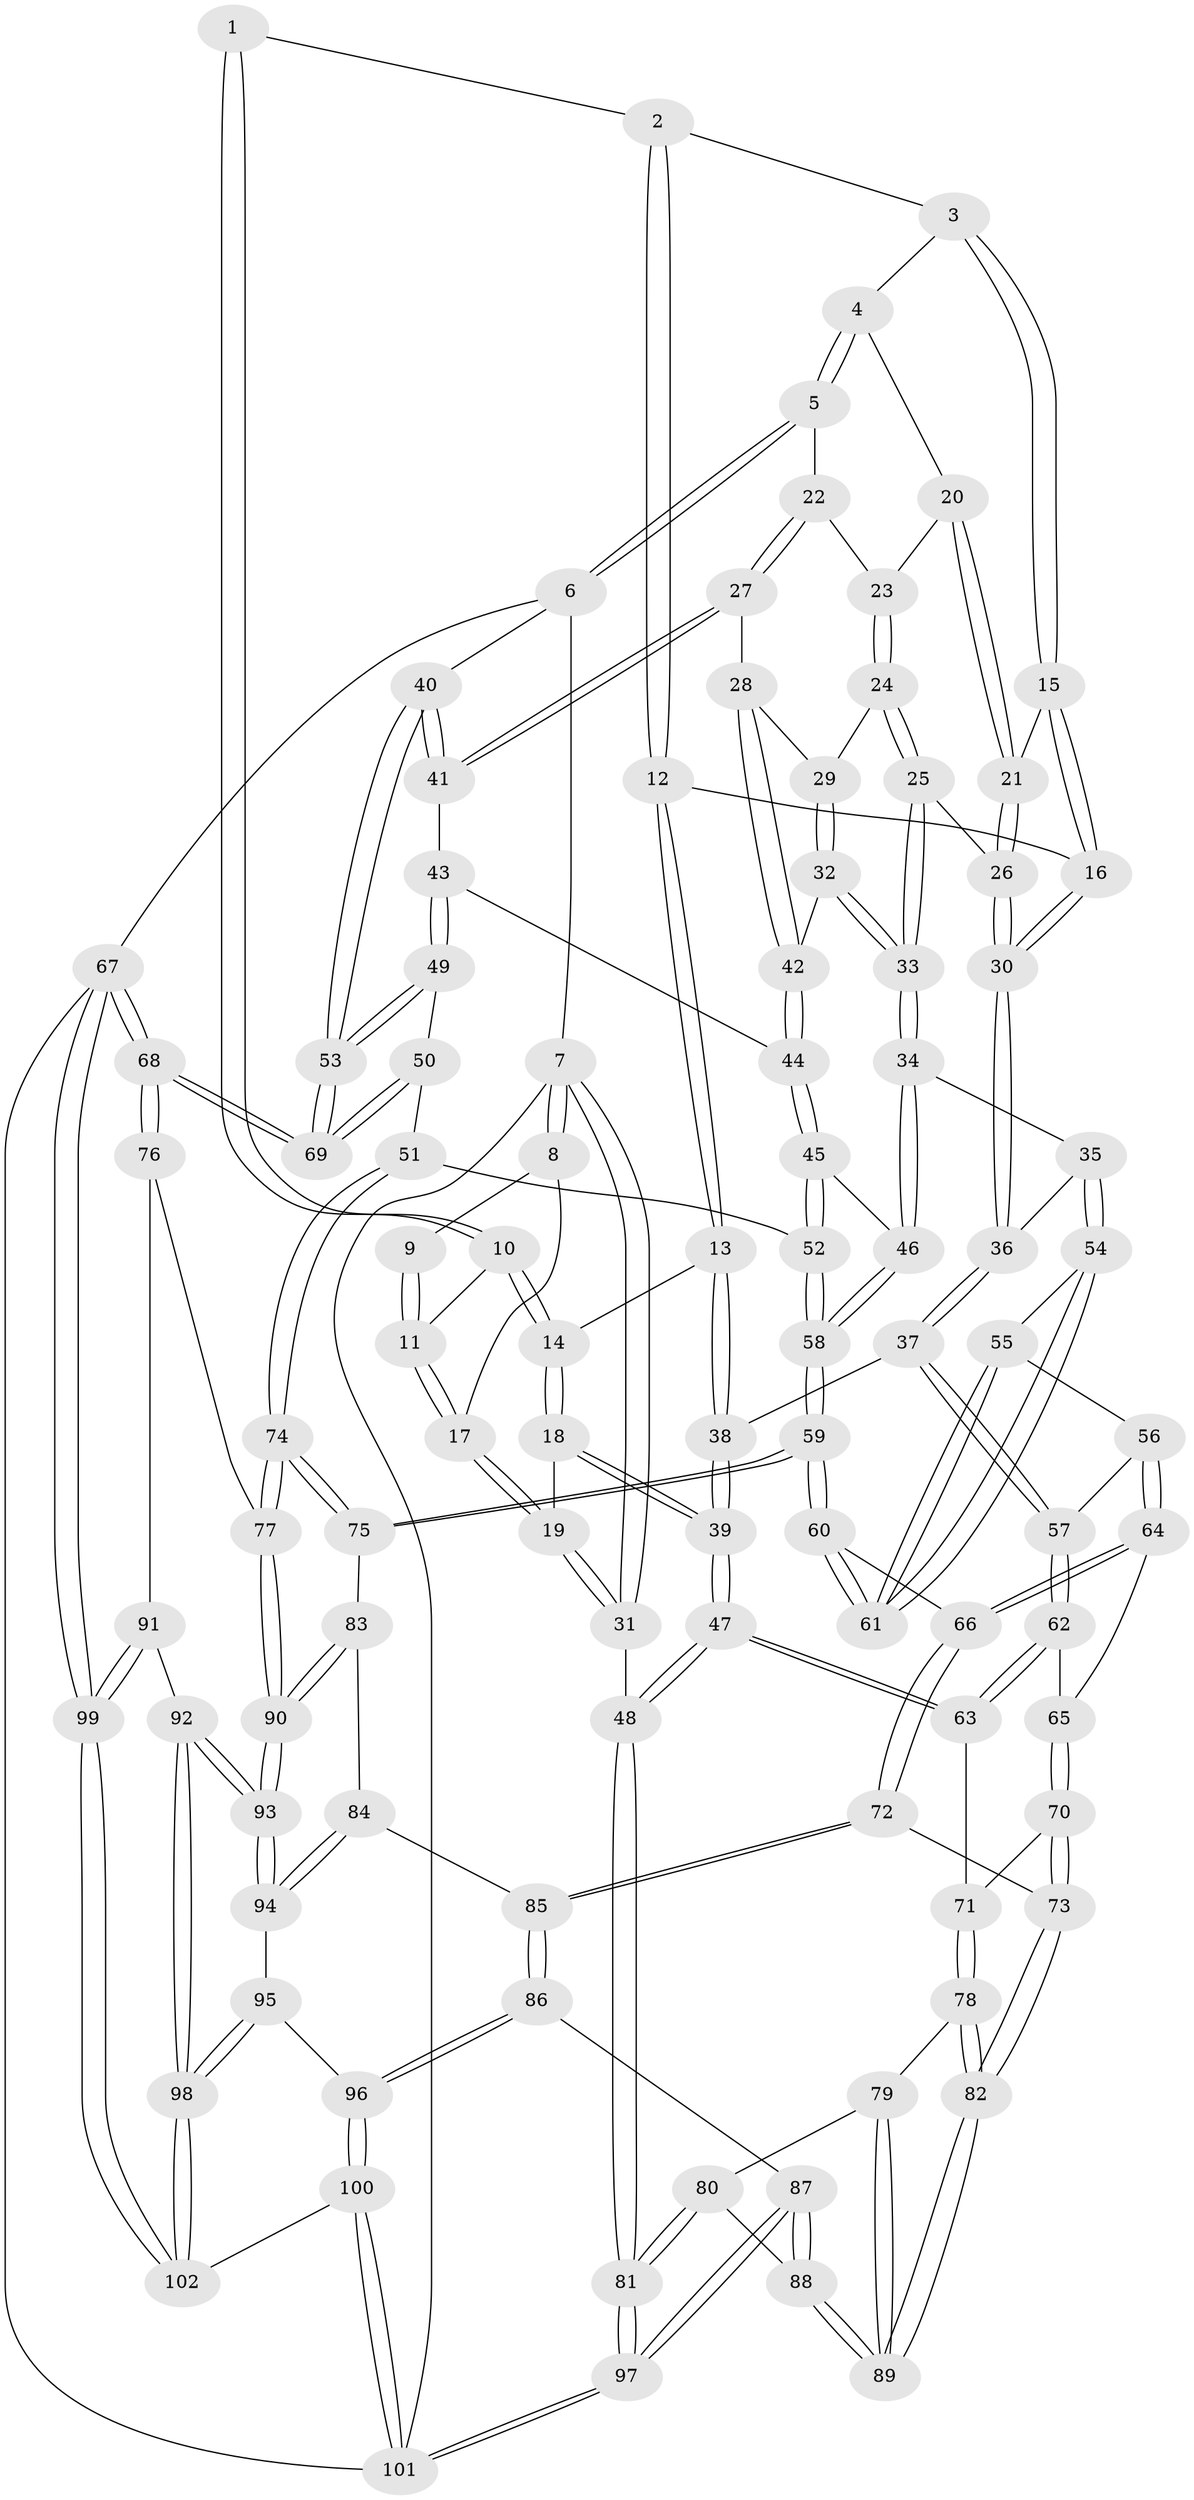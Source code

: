 // Generated by graph-tools (version 1.1) at 2025/59/03/09/25 04:59:53]
// undirected, 102 vertices, 252 edges
graph export_dot {
graph [start="1"]
  node [color=gray90,style=filled];
  1 [pos="+0.2859098122737375+0"];
  2 [pos="+0.4588221684127856+0"];
  3 [pos="+0.4615974585742031+0"];
  4 [pos="+0.8850137174839027+0"];
  5 [pos="+1+0"];
  6 [pos="+1+0"];
  7 [pos="+0+0"];
  8 [pos="+0+0"];
  9 [pos="+0.19930595296387787+0"];
  10 [pos="+0.25588706604477723+0.08221792199693409"];
  11 [pos="+0.17944906768168037+0.09501849890412131"];
  12 [pos="+0.40748248225249334+0.15918844602394036"];
  13 [pos="+0.38900731371488934+0.1673357093655206"];
  14 [pos="+0.30433301253143824+0.17190911752312824"];
  15 [pos="+0.5961570547323937+0.10120747057472644"];
  16 [pos="+0.41608127158712244+0.16511149079545212"];
  17 [pos="+0.12355959623305658+0.16165525655169038"];
  18 [pos="+0.152098068309123+0.2645471401871953"];
  19 [pos="+0.11802867908864202+0.24059707735242217"];
  20 [pos="+0.7263319409800307+0.06593956155174042"];
  21 [pos="+0.6446463596048031+0.1563661520453219"];
  22 [pos="+0.8652963584236585+0.16954939094279337"];
  23 [pos="+0.7892218182442337+0.18078472347075078"];
  24 [pos="+0.7538019811230369+0.20630211473483429"];
  25 [pos="+0.6502919373686656+0.18928059606531308"];
  26 [pos="+0.6429834480786578+0.17756964085047985"];
  27 [pos="+0.858656419378754+0.2891552660364868"];
  28 [pos="+0.8376965452962676+0.2998180005576707"];
  29 [pos="+0.765720666209767+0.23988731263794794"];
  30 [pos="+0.4769516761009075+0.21902497913323704"];
  31 [pos="+0+0.24128057136907732"];
  32 [pos="+0.6982498079246133+0.3328081979999022"];
  33 [pos="+0.6552253581101453+0.33686617630755655"];
  34 [pos="+0.6156395420400733+0.383906891237515"];
  35 [pos="+0.5923611707450691+0.3897410570585039"];
  36 [pos="+0.5011814914367638+0.3375527604913648"];
  37 [pos="+0.35325507691964303+0.4076521432748198"];
  38 [pos="+0.3302402196521492+0.3968681073836281"];
  39 [pos="+0.19880533426767674+0.38826606247164586"];
  40 [pos="+1+0.2531224426200882"];
  41 [pos="+0.9808421235398997+0.33211267332810446"];
  42 [pos="+0.799014564224517+0.34712346060839483"];
  43 [pos="+0.9154581713502401+0.42215086471447216"];
  44 [pos="+0.8137767826670561+0.404057586899939"];
  45 [pos="+0.7741024942532471+0.48761627716460854"];
  46 [pos="+0.7007209183762345+0.4670366943307274"];
  47 [pos="+0.0983986034645879+0.5779904501026947"];
  48 [pos="+0+0.7337023273645892"];
  49 [pos="+0.9235961275245559+0.5043769846269902"];
  50 [pos="+0.8978930240628006+0.5512858232275417"];
  51 [pos="+0.8515448654092231+0.5762073990238197"];
  52 [pos="+0.7877084039217797+0.5115914407358232"];
  53 [pos="+1+0.4305356418985189"];
  54 [pos="+0.5899999523065048+0.39517595826468876"];
  55 [pos="+0.43397183457697086+0.4806472784818987"];
  56 [pos="+0.40185827400949725+0.4772897502572339"];
  57 [pos="+0.3642968722298316+0.4321694217125034"];
  58 [pos="+0.6191451016172485+0.6369554506813755"];
  59 [pos="+0.6126614394108231+0.6458022775551355"];
  60 [pos="+0.5599506920390663+0.626920037281706"];
  61 [pos="+0.5514402927167295+0.5335616082612652"];
  62 [pos="+0.308114557296778+0.5728136587215711"];
  63 [pos="+0.21019973738915182+0.5950319538147886"];
  64 [pos="+0.4115167273485807+0.572465560006966"];
  65 [pos="+0.3764034967121731+0.5956129767912071"];
  66 [pos="+0.5546968410503818+0.628798418715149"];
  67 [pos="+1+1"];
  68 [pos="+1+0.803000907556665"];
  69 [pos="+1+0.7090550530089932"];
  70 [pos="+0.36359458012483575+0.6865063663152313"];
  71 [pos="+0.3368405507213705+0.6899967580882318"];
  72 [pos="+0.4471562850269591+0.7391224167344393"];
  73 [pos="+0.4411099599825828+0.7392111127611282"];
  74 [pos="+0.816102815949361+0.7203934926786376"];
  75 [pos="+0.6389246233946863+0.6723182015890161"];
  76 [pos="+0.9010484345721693+0.7779708811534607"];
  77 [pos="+0.8253669820907413+0.7364736828554855"];
  78 [pos="+0.28659813245020066+0.7473486110135503"];
  79 [pos="+0.2329827413400962+0.7704535782394115"];
  80 [pos="+0.22907745974339722+0.7715821432247437"];
  81 [pos="+0+0.7695719279028443"];
  82 [pos="+0.37312690364944834+0.8047524147756795"];
  83 [pos="+0.6089453797907322+0.7875352092479092"];
  84 [pos="+0.5295584308607492+0.8501776938693313"];
  85 [pos="+0.5094957011685538+0.8444646478682778"];
  86 [pos="+0.3900001408769246+0.9452692123064201"];
  87 [pos="+0.3500389718553507+0.903942110226024"];
  88 [pos="+0.34927906549236015+0.8915432899467454"];
  89 [pos="+0.3638495255804569+0.8266180583552772"];
  90 [pos="+0.7094367625055489+0.8924579679506305"];
  91 [pos="+0.8695275747629001+0.9292158700403446"];
  92 [pos="+0.7168232469496814+0.994007174130925"];
  93 [pos="+0.708658341768736+0.8956947414750348"];
  94 [pos="+0.547548718160498+0.8767166244495819"];
  95 [pos="+0.5554078220311194+0.9308856722364639"];
  96 [pos="+0.4042290379712314+1"];
  97 [pos="+0+0.958195061410747"];
  98 [pos="+0.6838915091650777+1"];
  99 [pos="+1+1"];
  100 [pos="+0.39967843808760184+1"];
  101 [pos="+0+1"];
  102 [pos="+0.6793404751071852+1"];
  1 -- 2;
  1 -- 10;
  1 -- 10;
  2 -- 3;
  2 -- 12;
  2 -- 12;
  3 -- 4;
  3 -- 15;
  3 -- 15;
  4 -- 5;
  4 -- 5;
  4 -- 20;
  5 -- 6;
  5 -- 6;
  5 -- 22;
  6 -- 7;
  6 -- 40;
  6 -- 67;
  7 -- 8;
  7 -- 8;
  7 -- 31;
  7 -- 31;
  7 -- 101;
  8 -- 9;
  8 -- 17;
  9 -- 11;
  9 -- 11;
  10 -- 11;
  10 -- 14;
  10 -- 14;
  11 -- 17;
  11 -- 17;
  12 -- 13;
  12 -- 13;
  12 -- 16;
  13 -- 14;
  13 -- 38;
  13 -- 38;
  14 -- 18;
  14 -- 18;
  15 -- 16;
  15 -- 16;
  15 -- 21;
  16 -- 30;
  16 -- 30;
  17 -- 19;
  17 -- 19;
  18 -- 19;
  18 -- 39;
  18 -- 39;
  19 -- 31;
  19 -- 31;
  20 -- 21;
  20 -- 21;
  20 -- 23;
  21 -- 26;
  21 -- 26;
  22 -- 23;
  22 -- 27;
  22 -- 27;
  23 -- 24;
  23 -- 24;
  24 -- 25;
  24 -- 25;
  24 -- 29;
  25 -- 26;
  25 -- 33;
  25 -- 33;
  26 -- 30;
  26 -- 30;
  27 -- 28;
  27 -- 41;
  27 -- 41;
  28 -- 29;
  28 -- 42;
  28 -- 42;
  29 -- 32;
  29 -- 32;
  30 -- 36;
  30 -- 36;
  31 -- 48;
  32 -- 33;
  32 -- 33;
  32 -- 42;
  33 -- 34;
  33 -- 34;
  34 -- 35;
  34 -- 46;
  34 -- 46;
  35 -- 36;
  35 -- 54;
  35 -- 54;
  36 -- 37;
  36 -- 37;
  37 -- 38;
  37 -- 57;
  37 -- 57;
  38 -- 39;
  38 -- 39;
  39 -- 47;
  39 -- 47;
  40 -- 41;
  40 -- 41;
  40 -- 53;
  40 -- 53;
  41 -- 43;
  42 -- 44;
  42 -- 44;
  43 -- 44;
  43 -- 49;
  43 -- 49;
  44 -- 45;
  44 -- 45;
  45 -- 46;
  45 -- 52;
  45 -- 52;
  46 -- 58;
  46 -- 58;
  47 -- 48;
  47 -- 48;
  47 -- 63;
  47 -- 63;
  48 -- 81;
  48 -- 81;
  49 -- 50;
  49 -- 53;
  49 -- 53;
  50 -- 51;
  50 -- 69;
  50 -- 69;
  51 -- 52;
  51 -- 74;
  51 -- 74;
  52 -- 58;
  52 -- 58;
  53 -- 69;
  53 -- 69;
  54 -- 55;
  54 -- 61;
  54 -- 61;
  55 -- 56;
  55 -- 61;
  55 -- 61;
  56 -- 57;
  56 -- 64;
  56 -- 64;
  57 -- 62;
  57 -- 62;
  58 -- 59;
  58 -- 59;
  59 -- 60;
  59 -- 60;
  59 -- 75;
  59 -- 75;
  60 -- 61;
  60 -- 61;
  60 -- 66;
  62 -- 63;
  62 -- 63;
  62 -- 65;
  63 -- 71;
  64 -- 65;
  64 -- 66;
  64 -- 66;
  65 -- 70;
  65 -- 70;
  66 -- 72;
  66 -- 72;
  67 -- 68;
  67 -- 68;
  67 -- 99;
  67 -- 99;
  67 -- 101;
  68 -- 69;
  68 -- 69;
  68 -- 76;
  68 -- 76;
  70 -- 71;
  70 -- 73;
  70 -- 73;
  71 -- 78;
  71 -- 78;
  72 -- 73;
  72 -- 85;
  72 -- 85;
  73 -- 82;
  73 -- 82;
  74 -- 75;
  74 -- 75;
  74 -- 77;
  74 -- 77;
  75 -- 83;
  76 -- 77;
  76 -- 91;
  77 -- 90;
  77 -- 90;
  78 -- 79;
  78 -- 82;
  78 -- 82;
  79 -- 80;
  79 -- 89;
  79 -- 89;
  80 -- 81;
  80 -- 81;
  80 -- 88;
  81 -- 97;
  81 -- 97;
  82 -- 89;
  82 -- 89;
  83 -- 84;
  83 -- 90;
  83 -- 90;
  84 -- 85;
  84 -- 94;
  84 -- 94;
  85 -- 86;
  85 -- 86;
  86 -- 87;
  86 -- 96;
  86 -- 96;
  87 -- 88;
  87 -- 88;
  87 -- 97;
  87 -- 97;
  88 -- 89;
  88 -- 89;
  90 -- 93;
  90 -- 93;
  91 -- 92;
  91 -- 99;
  91 -- 99;
  92 -- 93;
  92 -- 93;
  92 -- 98;
  92 -- 98;
  93 -- 94;
  93 -- 94;
  94 -- 95;
  95 -- 96;
  95 -- 98;
  95 -- 98;
  96 -- 100;
  96 -- 100;
  97 -- 101;
  97 -- 101;
  98 -- 102;
  98 -- 102;
  99 -- 102;
  99 -- 102;
  100 -- 101;
  100 -- 101;
  100 -- 102;
}
